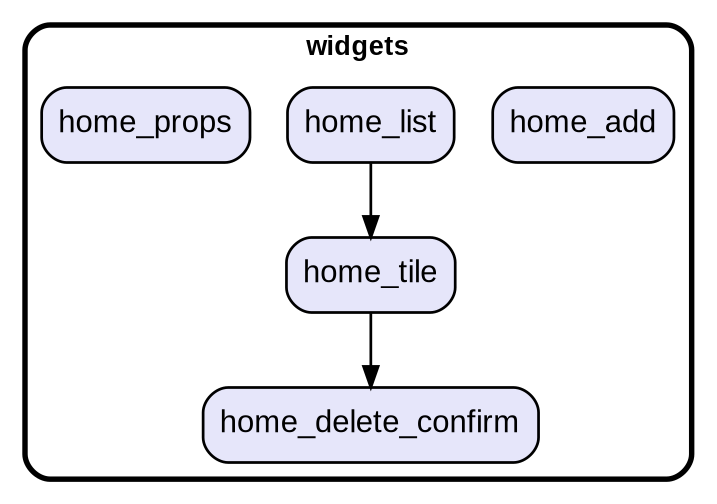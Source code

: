 digraph "" {
  graph [style=rounded fontname="Arial Black" fontsize=13 penwidth=2.6];
  node [shape=rect style="filled,rounded" fontname=Arial fontsize=15 fillcolor=Lavender penwidth=1.3];
  edge [penwidth=1.3];
  "/home_add.dart" [label="home_add"];
  "/home_delete_confirm.dart" [label="home_delete_confirm"];
  "/home_list.dart" [label="home_list"];
  "/home_props.dart" [label="home_props"];
  "/home_tile.dart" [label="home_tile"];
  subgraph "cluster~" {
    label="widgets";
    "/home_add.dart";
    "/home_delete_confirm.dart";
    "/home_list.dart";
    "/home_props.dart";
    "/home_tile.dart";
  }
  "/home_list.dart" -> "/home_tile.dart";
  "/home_tile.dart" -> "/home_delete_confirm.dart";
}
